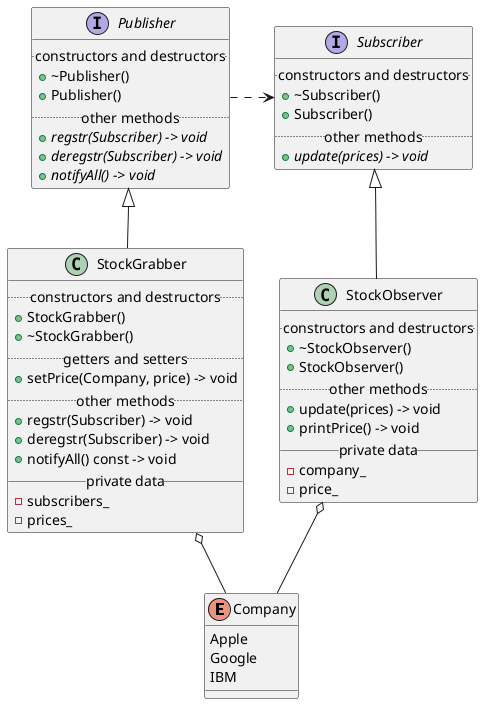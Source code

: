 @startuml

enum Company {
    Apple
    Google
    IBM
}

interface Subscriber
{
    .. constructors and destructors ..
    + ~Subscriber()
    + Subscriber()
    .. other methods ..
    + {abstract} update(prices) -> void
}

class StockObserver
{
    .. constructors and destructors ..
    + ~StockObserver()
    + StockObserver()
    .. other methods ..
    + update(prices) -> void
    + printPrice() -> void
    __ private data __
    - company_
    - price_
}

Subscriber <|-- StockObserver
StockObserver o-- Company

interface Publisher
{
    .. constructors and destructors ..
    + ~Publisher()
    + Publisher()
    .. other methods ..
    + {abstract} regstr(Subscriber) -> void
    + {abstract} deregstr(Subscriber) -> void
    + {abstract} notifyAll() -> void
}

class StockGrabber
{
    .. constructors and destructors ..
    + StockGrabber()
    + ~StockGrabber()
    .. getters and setters ..
    + setPrice(Company, price) -> void
    .. other methods ..
    + regstr(Subscriber) -> void
    + deregstr(Subscriber) -> void
    + notifyAll() const -> void
    __ private data __
    - subscribers_
    - prices_
}

StockGrabber o-- Company

Publisher <|-- StockGrabber
Publisher .> Subscriber

@enduml